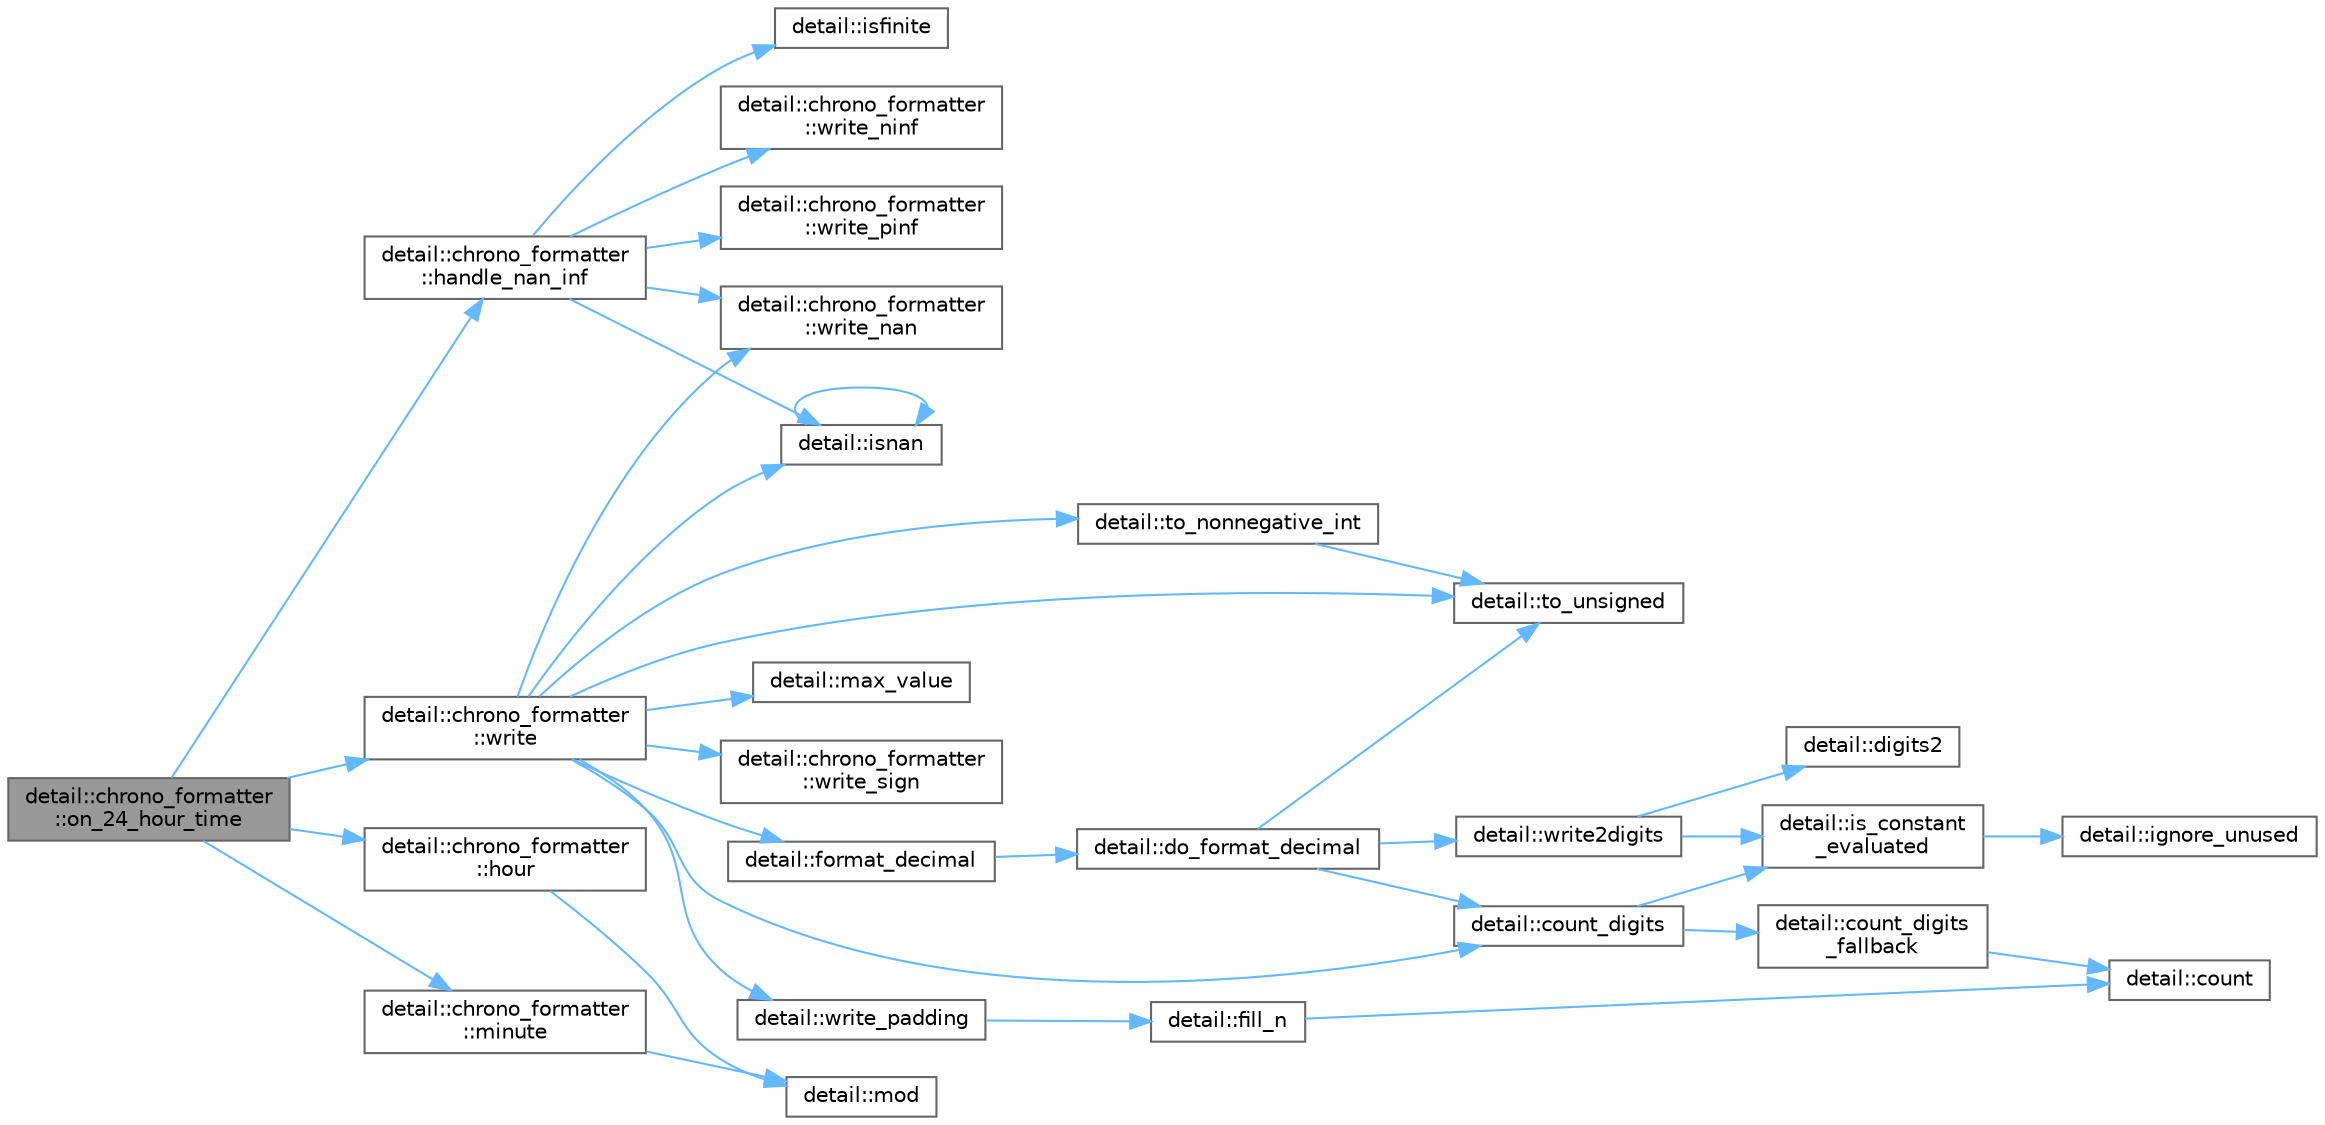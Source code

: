 digraph "detail::chrono_formatter::on_24_hour_time"
{
 // LATEX_PDF_SIZE
  bgcolor="transparent";
  edge [fontname=Helvetica,fontsize=10,labelfontname=Helvetica,labelfontsize=10];
  node [fontname=Helvetica,fontsize=10,shape=box,height=0.2,width=0.4];
  rankdir="LR";
  Node1 [id="Node000001",label="detail::chrono_formatter\l::on_24_hour_time",height=0.2,width=0.4,color="gray40", fillcolor="grey60", style="filled", fontcolor="black",tooltip=" "];
  Node1 -> Node2 [id="edge1_Node000001_Node000002",color="steelblue1",style="solid",tooltip=" "];
  Node2 [id="Node000002",label="detail::chrono_formatter\l::handle_nan_inf",height=0.2,width=0.4,color="grey40", fillcolor="white", style="filled",URL="$structdetail_1_1chrono__formatter.html#ac10b8ebb4869549cb75edbdbfbff26b1",tooltip=" "];
  Node2 -> Node3 [id="edge2_Node000002_Node000003",color="steelblue1",style="solid",tooltip=" "];
  Node3 [id="Node000003",label="detail::isfinite",height=0.2,width=0.4,color="grey40", fillcolor="white", style="filled",URL="$namespacedetail.html#ac790cdfe06625f5bf5e8d7f3ccaa5741",tooltip=" "];
  Node2 -> Node4 [id="edge3_Node000002_Node000004",color="steelblue1",style="solid",tooltip=" "];
  Node4 [id="Node000004",label="detail::isnan",height=0.2,width=0.4,color="grey40", fillcolor="white", style="filled",URL="$namespacedetail.html#afc8bb82763ba5a3b145e032d5935c121",tooltip=" "];
  Node4 -> Node4 [id="edge4_Node000004_Node000004",color="steelblue1",style="solid",tooltip=" "];
  Node2 -> Node5 [id="edge5_Node000002_Node000005",color="steelblue1",style="solid",tooltip=" "];
  Node5 [id="Node000005",label="detail::chrono_formatter\l::write_nan",height=0.2,width=0.4,color="grey40", fillcolor="white", style="filled",URL="$structdetail_1_1chrono__formatter.html#ab6016ece0c7d36ba3959abb566702475",tooltip=" "];
  Node2 -> Node6 [id="edge6_Node000002_Node000006",color="steelblue1",style="solid",tooltip=" "];
  Node6 [id="Node000006",label="detail::chrono_formatter\l::write_ninf",height=0.2,width=0.4,color="grey40", fillcolor="white", style="filled",URL="$structdetail_1_1chrono__formatter.html#a2fdeef659b02e06ad322423d28788047",tooltip=" "];
  Node2 -> Node7 [id="edge7_Node000002_Node000007",color="steelblue1",style="solid",tooltip=" "];
  Node7 [id="Node000007",label="detail::chrono_formatter\l::write_pinf",height=0.2,width=0.4,color="grey40", fillcolor="white", style="filled",URL="$structdetail_1_1chrono__formatter.html#a38c300a5fc95ef92d249b91ad4cd3e7f",tooltip=" "];
  Node1 -> Node8 [id="edge8_Node000001_Node000008",color="steelblue1",style="solid",tooltip=" "];
  Node8 [id="Node000008",label="detail::chrono_formatter\l::hour",height=0.2,width=0.4,color="grey40", fillcolor="white", style="filled",URL="$structdetail_1_1chrono__formatter.html#afb147711d588820e3e568dbad5ace962",tooltip=" "];
  Node8 -> Node9 [id="edge9_Node000008_Node000009",color="steelblue1",style="solid",tooltip=" "];
  Node9 [id="Node000009",label="detail::mod",height=0.2,width=0.4,color="grey40", fillcolor="white", style="filled",URL="$namespacedetail.html#a83a5217291c4a1514faa2878775ac94a",tooltip=" "];
  Node1 -> Node10 [id="edge10_Node000001_Node000010",color="steelblue1",style="solid",tooltip=" "];
  Node10 [id="Node000010",label="detail::chrono_formatter\l::minute",height=0.2,width=0.4,color="grey40", fillcolor="white", style="filled",URL="$structdetail_1_1chrono__formatter.html#a6e5e35b291bcba330fbd6392efd7f880",tooltip=" "];
  Node10 -> Node9 [id="edge11_Node000010_Node000009",color="steelblue1",style="solid",tooltip=" "];
  Node1 -> Node11 [id="edge12_Node000001_Node000011",color="steelblue1",style="solid",tooltip=" "];
  Node11 [id="Node000011",label="detail::chrono_formatter\l::write",height=0.2,width=0.4,color="grey40", fillcolor="white", style="filled",URL="$structdetail_1_1chrono__formatter.html#abbf787bba669c5f3813896814c7d685b",tooltip=" "];
  Node11 -> Node12 [id="edge13_Node000011_Node000012",color="steelblue1",style="solid",tooltip=" "];
  Node12 [id="Node000012",label="detail::count_digits",height=0.2,width=0.4,color="grey40", fillcolor="white", style="filled",URL="$namespacedetail.html#ae970ad8cf6b25d7896f788089ca1b0eb",tooltip=" "];
  Node12 -> Node13 [id="edge14_Node000012_Node000013",color="steelblue1",style="solid",tooltip=" "];
  Node13 [id="Node000013",label="detail::count_digits\l_fallback",height=0.2,width=0.4,color="grey40", fillcolor="white", style="filled",URL="$namespacedetail.html#a300bc96ee936e9f6ef3565c8dff68a72",tooltip=" "];
  Node13 -> Node14 [id="edge15_Node000013_Node000014",color="steelblue1",style="solid",tooltip=" "];
  Node14 [id="Node000014",label="detail::count",height=0.2,width=0.4,color="grey40", fillcolor="white", style="filled",URL="$namespacedetail.html#adecb5dbdc5faeb0d252ab0f4cb92c8a9",tooltip=" "];
  Node12 -> Node15 [id="edge16_Node000012_Node000015",color="steelblue1",style="solid",tooltip=" "];
  Node15 [id="Node000015",label="detail::is_constant\l_evaluated",height=0.2,width=0.4,color="grey40", fillcolor="white", style="filled",URL="$namespacedetail.html#a75ed2634319883d038944529dbb954e2",tooltip=" "];
  Node15 -> Node16 [id="edge17_Node000015_Node000016",color="steelblue1",style="solid",tooltip=" "];
  Node16 [id="Node000016",label="detail::ignore_unused",height=0.2,width=0.4,color="grey40", fillcolor="white", style="filled",URL="$namespacedetail.html#a1fe84ebaf96215ce0665d95b3124c2df",tooltip=" "];
  Node11 -> Node17 [id="edge18_Node000011_Node000017",color="steelblue1",style="solid",tooltip=" "];
  Node17 [id="Node000017",label="detail::format_decimal",height=0.2,width=0.4,color="grey40", fillcolor="white", style="filled",URL="$namespacedetail.html#af04e9c0225b4d7ed82a9c1d946319a3f",tooltip=" "];
  Node17 -> Node18 [id="edge19_Node000017_Node000018",color="steelblue1",style="solid",tooltip=" "];
  Node18 [id="Node000018",label="detail::do_format_decimal",height=0.2,width=0.4,color="grey40", fillcolor="white", style="filled",URL="$namespacedetail.html#ae25db05d115230b68094fc27377a987a",tooltip=" "];
  Node18 -> Node12 [id="edge20_Node000018_Node000012",color="steelblue1",style="solid",tooltip=" "];
  Node18 -> Node19 [id="edge21_Node000018_Node000019",color="steelblue1",style="solid",tooltip=" "];
  Node19 [id="Node000019",label="detail::to_unsigned",height=0.2,width=0.4,color="grey40", fillcolor="white", style="filled",URL="$namespacedetail.html#a4855e668246c731a97484efc329f2aac",tooltip=" "];
  Node18 -> Node20 [id="edge22_Node000018_Node000020",color="steelblue1",style="solid",tooltip=" "];
  Node20 [id="Node000020",label="detail::write2digits",height=0.2,width=0.4,color="grey40", fillcolor="white", style="filled",URL="$namespacedetail.html#ade16648d662a4c70e2500ae74ef7e671",tooltip=" "];
  Node20 -> Node21 [id="edge23_Node000020_Node000021",color="steelblue1",style="solid",tooltip=" "];
  Node21 [id="Node000021",label="detail::digits2",height=0.2,width=0.4,color="grey40", fillcolor="white", style="filled",URL="$namespacedetail.html#a6c4f7c079b8675a87a24a7cf0821c067",tooltip=" "];
  Node20 -> Node15 [id="edge24_Node000020_Node000015",color="steelblue1",style="solid",tooltip=" "];
  Node11 -> Node4 [id="edge25_Node000011_Node000004",color="steelblue1",style="solid",tooltip=" "];
  Node11 -> Node22 [id="edge26_Node000011_Node000022",color="steelblue1",style="solid",tooltip=" "];
  Node22 [id="Node000022",label="detail::max_value",height=0.2,width=0.4,color="grey40", fillcolor="white", style="filled",URL="$namespacedetail.html#a45c2130c44ebe54179eafcee3cda2bfb",tooltip=" "];
  Node11 -> Node23 [id="edge27_Node000011_Node000023",color="steelblue1",style="solid",tooltip=" "];
  Node23 [id="Node000023",label="detail::to_nonnegative_int",height=0.2,width=0.4,color="grey40", fillcolor="white", style="filled",URL="$namespacedetail.html#aad6dcea1caa7c3b2bef3a4dd6c02a187",tooltip=" "];
  Node23 -> Node19 [id="edge28_Node000023_Node000019",color="steelblue1",style="solid",tooltip=" "];
  Node11 -> Node19 [id="edge29_Node000011_Node000019",color="steelblue1",style="solid",tooltip=" "];
  Node11 -> Node5 [id="edge30_Node000011_Node000005",color="steelblue1",style="solid",tooltip=" "];
  Node11 -> Node24 [id="edge31_Node000011_Node000024",color="steelblue1",style="solid",tooltip=" "];
  Node24 [id="Node000024",label="detail::write_padding",height=0.2,width=0.4,color="grey40", fillcolor="white", style="filled",URL="$namespacedetail.html#ac0e83d3dc2ba3f2f63d4710da3e1b45b",tooltip=" "];
  Node24 -> Node25 [id="edge32_Node000024_Node000025",color="steelblue1",style="solid",tooltip=" "];
  Node25 [id="Node000025",label="detail::fill_n",height=0.2,width=0.4,color="grey40", fillcolor="white", style="filled",URL="$namespacedetail.html#a818b390bd30ad25b638f7b067cb50f15",tooltip=" "];
  Node25 -> Node14 [id="edge33_Node000025_Node000014",color="steelblue1",style="solid",tooltip=" "];
  Node11 -> Node26 [id="edge34_Node000011_Node000026",color="steelblue1",style="solid",tooltip=" "];
  Node26 [id="Node000026",label="detail::chrono_formatter\l::write_sign",height=0.2,width=0.4,color="grey40", fillcolor="white", style="filled",URL="$structdetail_1_1chrono__formatter.html#a40ca3e085945aa66a6e2b499d4ef043b",tooltip=" "];
}
